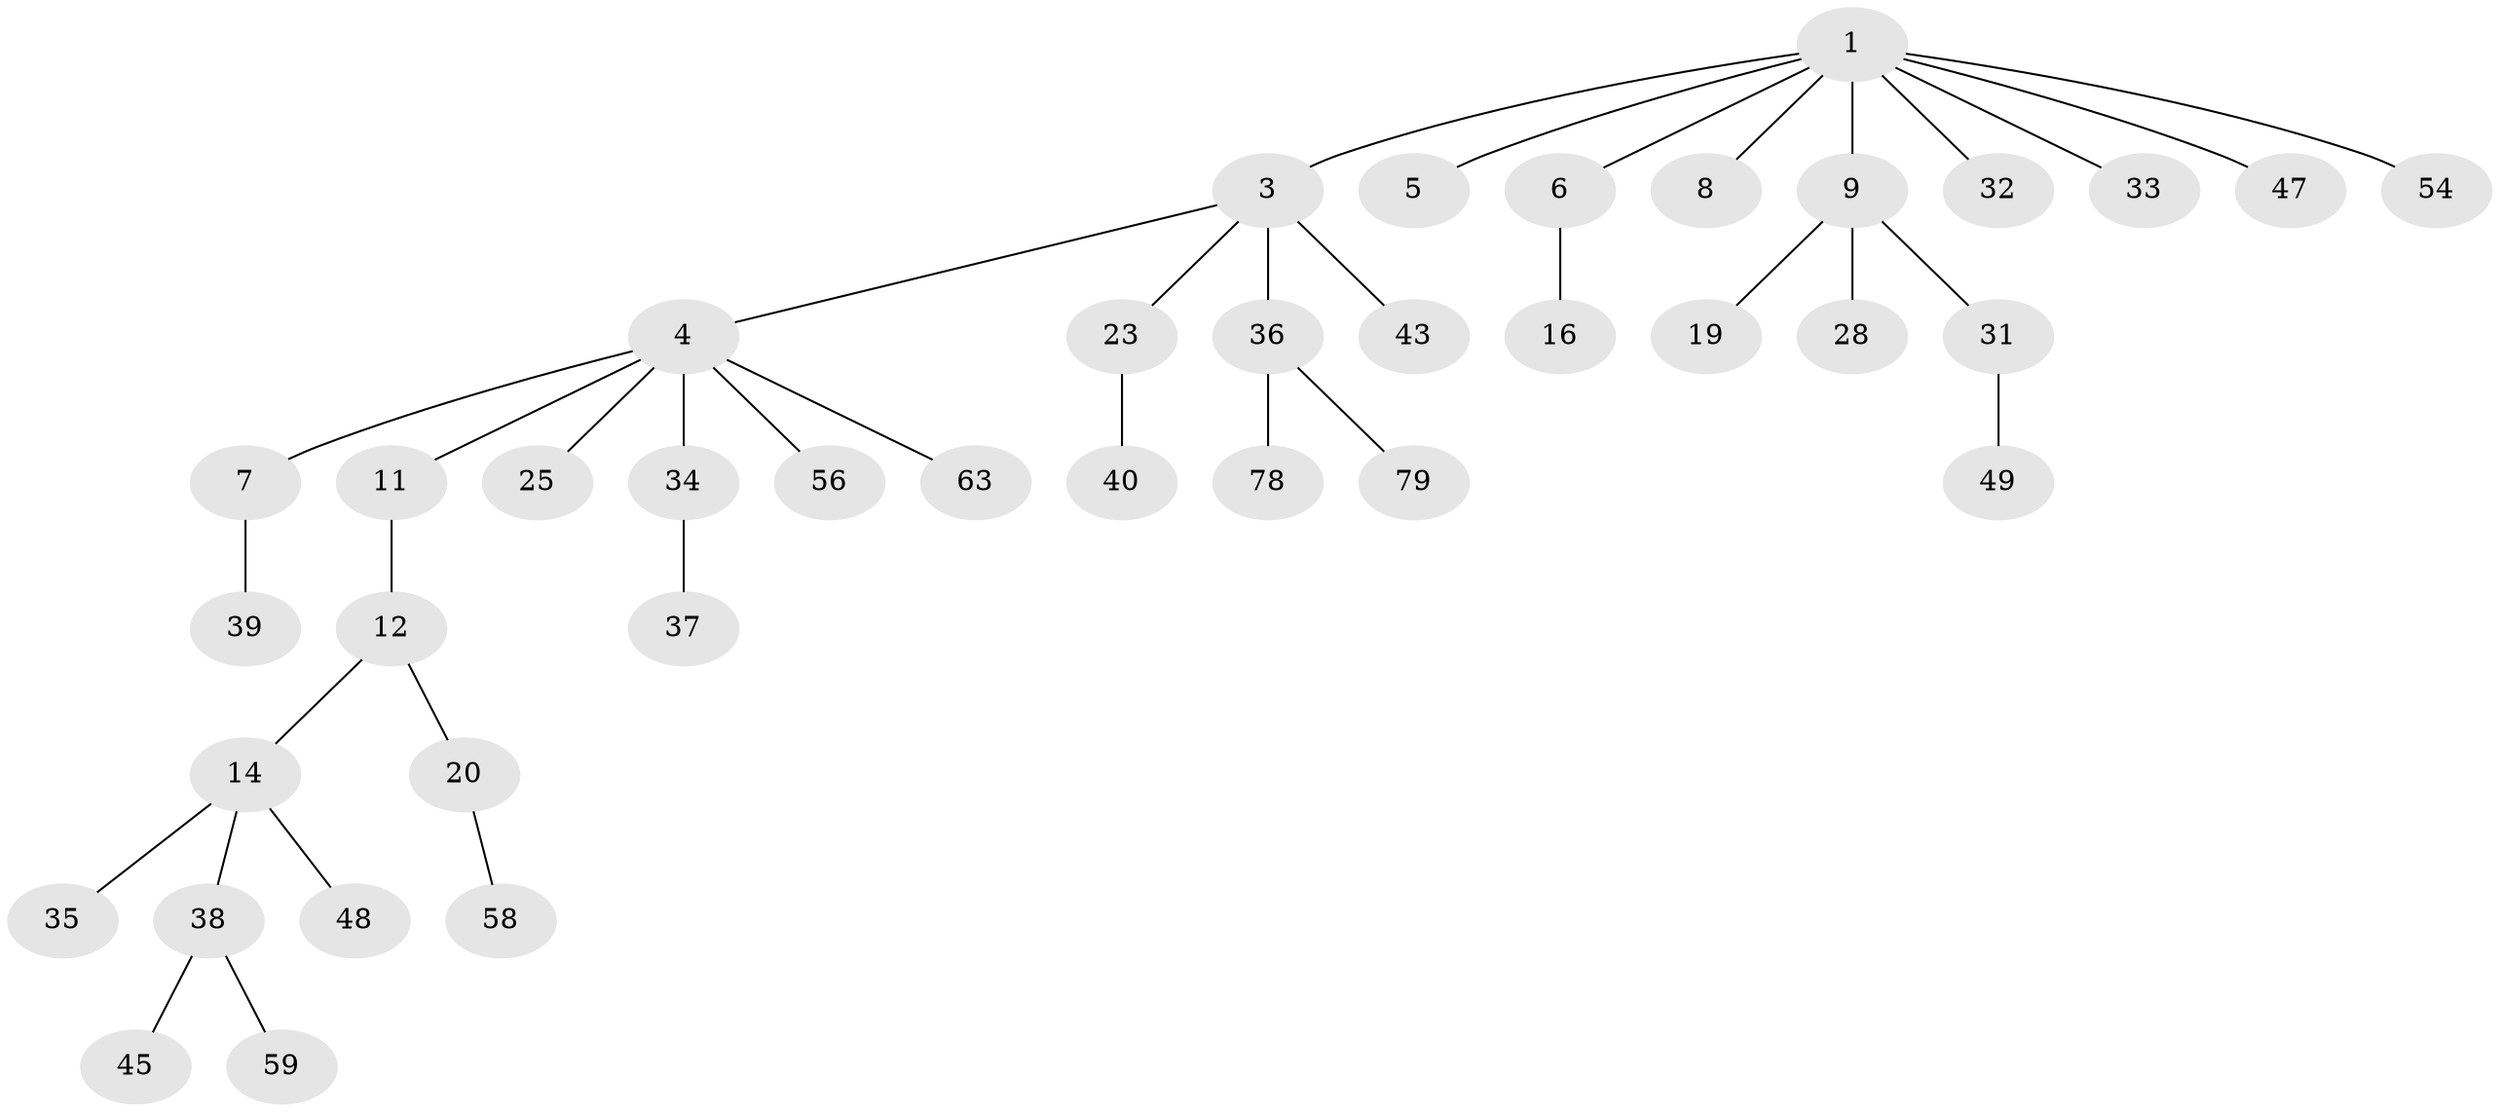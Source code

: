 // original degree distribution, {6: 0.012658227848101266, 5: 0.0379746835443038, 7: 0.012658227848101266, 3: 0.1518987341772152, 4: 0.0379746835443038, 2: 0.26582278481012656, 1: 0.4810126582278481}
// Generated by graph-tools (version 1.1) at 2025/15/03/09/25 04:15:31]
// undirected, 39 vertices, 38 edges
graph export_dot {
graph [start="1"]
  node [color=gray90,style=filled];
  1 [super="+2"];
  3 [super="+24"];
  4;
  5 [super="+18+30"];
  6 [super="+13+69"];
  7 [super="+10"];
  8 [super="+26"];
  9 [super="+17"];
  11 [super="+29"];
  12 [super="+42+27"];
  14 [super="+15"];
  16 [super="+53"];
  19 [super="+22"];
  20;
  23;
  25 [super="+41"];
  28 [super="+52"];
  31;
  32 [super="+44"];
  33;
  34;
  35;
  36;
  37;
  38;
  39;
  40 [super="+72+55"];
  43;
  45 [super="+68"];
  47;
  48 [super="+50"];
  49 [super="+76+60"];
  54 [super="+75"];
  56;
  58;
  59;
  63;
  78;
  79;
  1 -- 3;
  1 -- 6;
  1 -- 8;
  1 -- 9;
  1 -- 54;
  1 -- 32;
  1 -- 33;
  1 -- 5;
  1 -- 47;
  3 -- 4;
  3 -- 23;
  3 -- 43;
  3 -- 36;
  4 -- 7;
  4 -- 11;
  4 -- 25;
  4 -- 34;
  4 -- 56;
  4 -- 63;
  6 -- 16;
  7 -- 39;
  9 -- 19;
  9 -- 31;
  9 -- 28;
  11 -- 12;
  12 -- 14;
  12 -- 20;
  14 -- 35;
  14 -- 48;
  14 -- 38;
  20 -- 58;
  23 -- 40;
  31 -- 49;
  34 -- 37;
  36 -- 78;
  36 -- 79;
  38 -- 45;
  38 -- 59;
}

